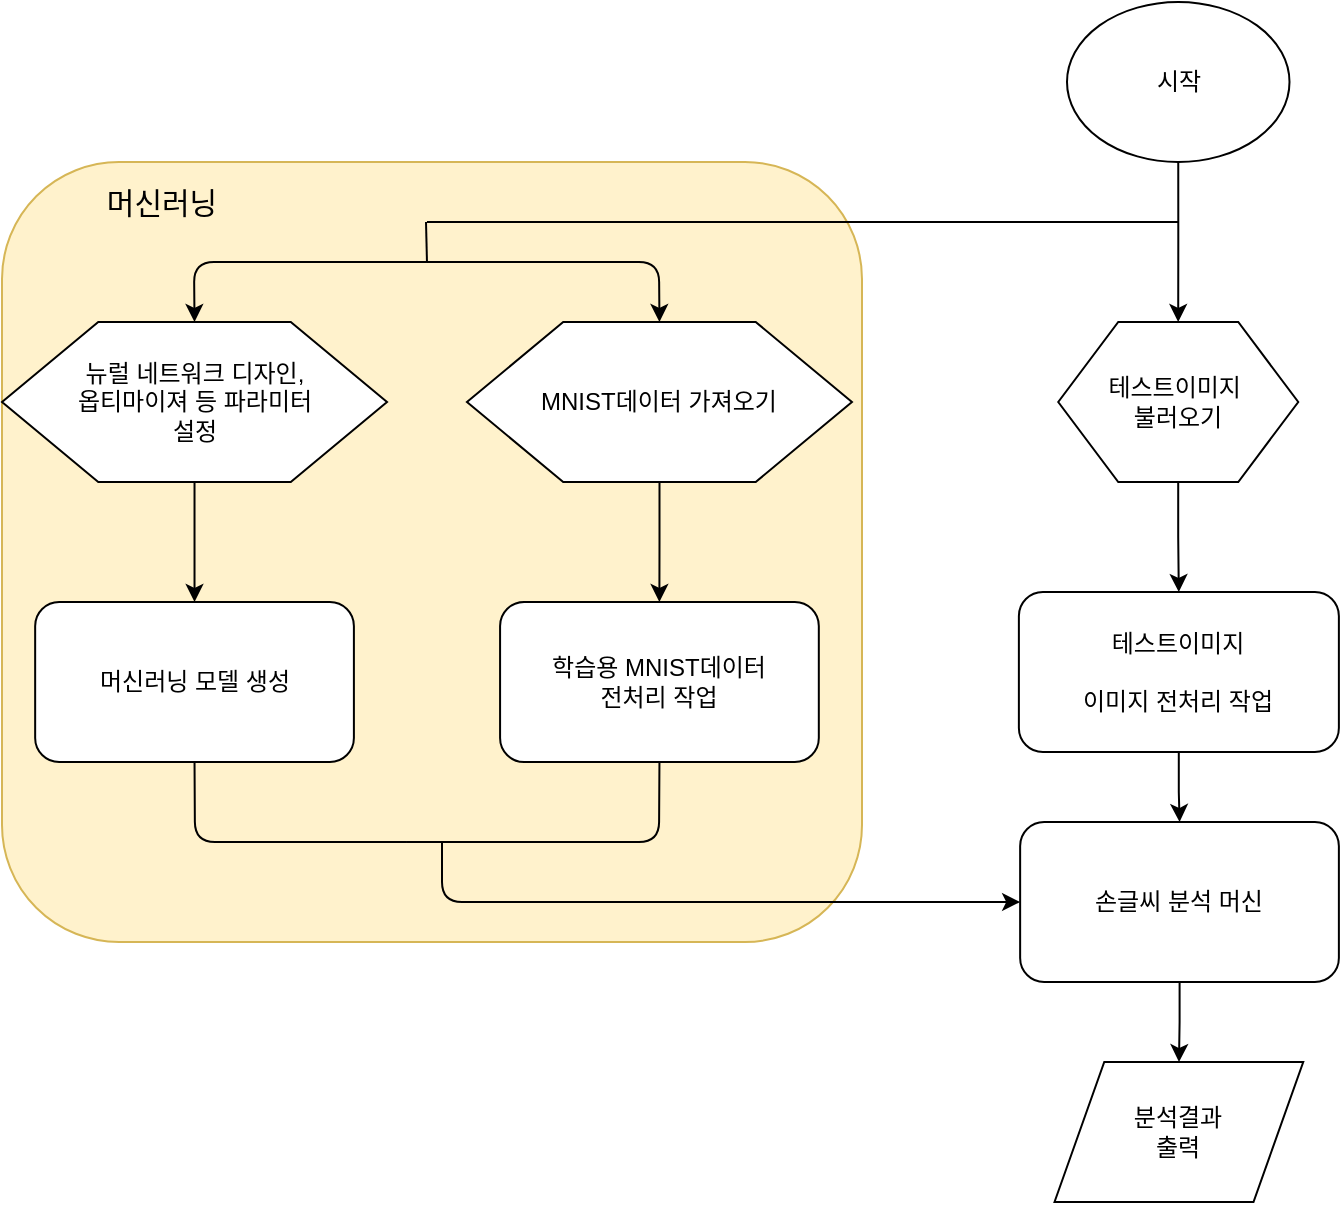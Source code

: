 <mxfile version="13.0.2"><diagram id="lTI51NPPiSwbFV0Fu2gx" name="Page-1"><mxGraphModel dx="2012" dy="662" grid="1" gridSize="10" guides="1" tooltips="1" connect="1" arrows="1" fold="1" page="1" pageScale="1" pageWidth="827" pageHeight="1169" math="0" shadow="0"><root><mxCell id="0"/><mxCell id="1" parent="0"/><mxCell id="JYflRMZscZEYI6YwanyL-22" value="" style="rounded=1;whiteSpace=wrap;html=1;fillColor=#fff2cc;strokeColor=#d6b656;" vertex="1" parent="1"><mxGeometry x="-520" y="330" width="430" height="390" as="geometry"/></mxCell><mxCell id="JYflRMZscZEYI6YwanyL-4" value="" style="edgeStyle=orthogonalEdgeStyle;rounded=0;orthogonalLoop=1;jettySize=auto;html=1;" edge="1" parent="1" source="SG73OXmSyXaNWt9-WxLu-1" target="SG73OXmSyXaNWt9-WxLu-10"><mxGeometry relative="1" as="geometry"/></mxCell><mxCell id="SG73OXmSyXaNWt9-WxLu-1" value="시작" style="ellipse;whiteSpace=wrap;html=1;" parent="1" vertex="1"><mxGeometry x="12.5" y="250" width="111.25" height="80" as="geometry"/></mxCell><mxCell id="JYflRMZscZEYI6YwanyL-14" value="" style="edgeStyle=orthogonalEdgeStyle;rounded=0;orthogonalLoop=1;jettySize=auto;html=1;" edge="1" parent="1" source="SG73OXmSyXaNWt9-WxLu-5" target="SG73OXmSyXaNWt9-WxLu-19"><mxGeometry relative="1" as="geometry"/></mxCell><mxCell id="SG73OXmSyXaNWt9-WxLu-5" value="MNIST데이터 가져오기" style="shape=hexagon;perimeter=hexagonPerimeter2;whiteSpace=wrap;html=1;" parent="1" vertex="1"><mxGeometry x="-287.52" y="410" width="192.5" height="80" as="geometry"/></mxCell><mxCell id="JYflRMZscZEYI6YwanyL-3" value="" style="edgeStyle=orthogonalEdgeStyle;rounded=0;orthogonalLoop=1;jettySize=auto;html=1;" edge="1" parent="1" source="SG73OXmSyXaNWt9-WxLu-10" target="SG73OXmSyXaNWt9-WxLu-21"><mxGeometry relative="1" as="geometry"/></mxCell><mxCell id="SG73OXmSyXaNWt9-WxLu-10" value="테스트이미지&amp;nbsp;&lt;br&gt;불러오기" style="shape=hexagon;perimeter=hexagonPerimeter2;whiteSpace=wrap;html=1;" parent="1" vertex="1"><mxGeometry x="8.13" y="410" width="120" height="80" as="geometry"/></mxCell><mxCell id="SG73OXmSyXaNWt9-WxLu-12" value="분석결과&lt;br&gt;출력" style="shape=parallelogram;perimeter=parallelogramPerimeter;whiteSpace=wrap;html=1;" parent="1" vertex="1"><mxGeometry x="6.26" y="780" width="124.36" height="70" as="geometry"/></mxCell><mxCell id="JYflRMZscZEYI6YwanyL-15" value="" style="edgeStyle=orthogonalEdgeStyle;rounded=0;orthogonalLoop=1;jettySize=auto;html=1;exitX=0.5;exitY=1;exitDx=0;exitDy=0;" edge="1" parent="1" source="JYflRMZscZEYI6YwanyL-20" target="SG73OXmSyXaNWt9-WxLu-16"><mxGeometry relative="1" as="geometry"><mxPoint x="-423.75" y="500" as="sourcePoint"/></mxGeometry></mxCell><mxCell id="SG73OXmSyXaNWt9-WxLu-16" value="머신러닝 모델 생성" style="rounded=1;whiteSpace=wrap;html=1;" parent="1" vertex="1"><mxGeometry x="-503.42" y="550" width="159.37" height="80" as="geometry"/></mxCell><mxCell id="SG73OXmSyXaNWt9-WxLu-19" value="학습용 MNIST데이터&lt;br&gt;전처리 작업" style="rounded=1;whiteSpace=wrap;html=1;" parent="1" vertex="1"><mxGeometry x="-270.96" y="550" width="159.37" height="80" as="geometry"/></mxCell><mxCell id="JYflRMZscZEYI6YwanyL-19" value="" style="edgeStyle=orthogonalEdgeStyle;rounded=0;orthogonalLoop=1;jettySize=auto;html=1;" edge="1" parent="1" source="SG73OXmSyXaNWt9-WxLu-20" target="SG73OXmSyXaNWt9-WxLu-12"><mxGeometry relative="1" as="geometry"/></mxCell><mxCell id="SG73OXmSyXaNWt9-WxLu-20" value="손글씨 분석 머신" style="rounded=1;whiteSpace=wrap;html=1;" parent="1" vertex="1"><mxGeometry x="-10.93" y="660" width="159.37" height="80" as="geometry"/></mxCell><mxCell id="JYflRMZscZEYI6YwanyL-2" value="" style="edgeStyle=orthogonalEdgeStyle;rounded=0;orthogonalLoop=1;jettySize=auto;html=1;" edge="1" parent="1" source="SG73OXmSyXaNWt9-WxLu-21" target="SG73OXmSyXaNWt9-WxLu-20"><mxGeometry relative="1" as="geometry"/></mxCell><mxCell id="SG73OXmSyXaNWt9-WxLu-21" value="테스트이미지&lt;br&gt;&lt;br&gt;이미지 전처리 작업" style="rounded=1;whiteSpace=wrap;html=1;" parent="1" vertex="1"><mxGeometry x="-11.56" y="545" width="160" height="80" as="geometry"/></mxCell><mxCell id="JYflRMZscZEYI6YwanyL-10" value="" style="endArrow=none;html=1;" edge="1" parent="1"><mxGeometry width="50" height="50" relative="1" as="geometry"><mxPoint x="-307.51" y="360" as="sourcePoint"/><mxPoint x="68.49" y="360" as="targetPoint"/></mxGeometry></mxCell><mxCell id="JYflRMZscZEYI6YwanyL-11" value="" style="endArrow=none;html=1;" edge="1" parent="1"><mxGeometry width="50" height="50" relative="1" as="geometry"><mxPoint x="-307.51" y="380" as="sourcePoint"/><mxPoint x="-308" y="360" as="targetPoint"/></mxGeometry></mxCell><mxCell id="JYflRMZscZEYI6YwanyL-12" value="" style="endArrow=classic;html=1;entryX=0.5;entryY=0;entryDx=0;entryDy=0;" edge="1" parent="1" target="SG73OXmSyXaNWt9-WxLu-5"><mxGeometry width="50" height="50" relative="1" as="geometry"><mxPoint x="-307.51" y="380" as="sourcePoint"/><mxPoint x="-167.51" y="400" as="targetPoint"/><Array as="points"><mxPoint x="-191.51" y="380"/></Array></mxGeometry></mxCell><mxCell id="JYflRMZscZEYI6YwanyL-13" value="" style="endArrow=classic;html=1;entryX=0.5;entryY=0;entryDx=0;entryDy=0;" edge="1" parent="1" target="JYflRMZscZEYI6YwanyL-20"><mxGeometry width="50" height="50" relative="1" as="geometry"><mxPoint x="-307.51" y="380" as="sourcePoint"/><mxPoint x="-429.525" y="422" as="targetPoint"/><Array as="points"><mxPoint x="-424" y="380"/></Array></mxGeometry></mxCell><mxCell id="JYflRMZscZEYI6YwanyL-16" value="" style="endArrow=none;html=1;entryX=0.5;entryY=1;entryDx=0;entryDy=0;" edge="1" parent="1" target="SG73OXmSyXaNWt9-WxLu-19"><mxGeometry width="50" height="50" relative="1" as="geometry"><mxPoint x="-317.51" y="670" as="sourcePoint"/><mxPoint x="112.49" y="650" as="targetPoint"/><Array as="points"><mxPoint x="-191.51" y="670"/></Array></mxGeometry></mxCell><mxCell id="JYflRMZscZEYI6YwanyL-17" value="" style="endArrow=none;html=1;entryX=0.5;entryY=1;entryDx=0;entryDy=0;" edge="1" parent="1" target="SG73OXmSyXaNWt9-WxLu-16"><mxGeometry width="50" height="50" relative="1" as="geometry"><mxPoint x="-317.51" y="670" as="sourcePoint"/><mxPoint x="-424" y="622" as="targetPoint"/><Array as="points"><mxPoint x="-423.51" y="670"/></Array></mxGeometry></mxCell><mxCell id="JYflRMZscZEYI6YwanyL-18" value="" style="endArrow=classic;html=1;entryX=0;entryY=0.5;entryDx=0;entryDy=0;" edge="1" parent="1" target="SG73OXmSyXaNWt9-WxLu-20"><mxGeometry width="50" height="50" relative="1" as="geometry"><mxPoint x="-300" y="670" as="sourcePoint"/><mxPoint x="112.49" y="650" as="targetPoint"/><Array as="points"><mxPoint x="-300" y="700"/></Array></mxGeometry></mxCell><mxCell id="JYflRMZscZEYI6YwanyL-20" value="뉴럴 네트워크 디자인,&lt;br&gt;옵티마이져 등 파라미터&lt;br&gt;설정" style="shape=hexagon;perimeter=hexagonPerimeter2;whiteSpace=wrap;html=1;" vertex="1" parent="1"><mxGeometry x="-519.99" y="410" width="192.5" height="80" as="geometry"/></mxCell><mxCell id="JYflRMZscZEYI6YwanyL-24" value="&lt;font style=&quot;font-size: 15px&quot;&gt;머신러닝&lt;/font&gt;" style="text;html=1;strokeColor=none;fillColor=none;align=center;verticalAlign=middle;whiteSpace=wrap;rounded=0;" vertex="1" parent="1"><mxGeometry x="-480" y="340" width="80" height="20" as="geometry"/></mxCell></root></mxGraphModel></diagram></mxfile>